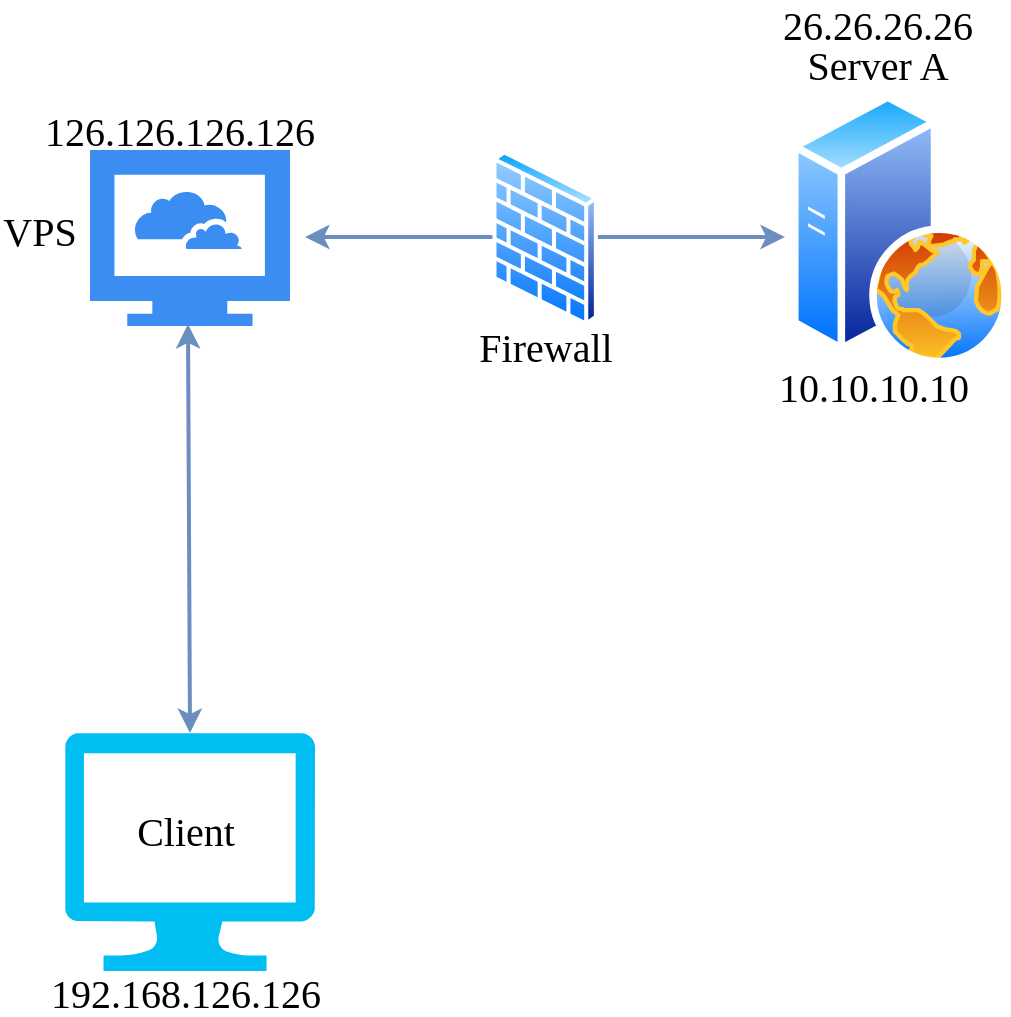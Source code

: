 <mxfile version="10.7.3" type="device"><diagram id="TEwZ-FObEAUTx7nvOKew" name="Page-1"><mxGraphModel dx="821" dy="693" grid="1" gridSize="10" guides="1" tooltips="1" connect="1" arrows="1" fold="1" page="1" pageScale="1" pageWidth="827" pageHeight="1169" math="0" shadow="0"><root><mxCell id="0"/><mxCell id="1" parent="0"/><mxCell id="QC2LH57bPvAmTHhZ7o4a-3" value="" style="html=1;aspect=fixed;strokeColor=none;shadow=0;align=center;verticalAlign=top;fillColor=#3B8DF1;shape=mxgraph.gcp2.cloud_computer" vertex="1" parent="1"><mxGeometry x="75" y="213" width="100" height="88" as="geometry"/></mxCell><mxCell id="QC2LH57bPvAmTHhZ7o4a-5" value="" style="endArrow=classic;startArrow=classic;html=1;strokeWidth=2;fillColor=#dae8fc;strokeColor=#6c8ebf;shadow=0;comic=0;" edge="1" parent="1"><mxGeometry width="50" height="50" relative="1" as="geometry"><mxPoint x="182.5" y="256.5" as="sourcePoint"/><mxPoint x="422.5" y="256.5" as="targetPoint"/></mxGeometry></mxCell><mxCell id="QC2LH57bPvAmTHhZ7o4a-6" value="" style="aspect=fixed;perimeter=ellipsePerimeter;html=1;align=center;shadow=0;dashed=0;spacingTop=3;image;image=img/lib/active_directory/firewall.svg;imageBackground=none;" vertex="1" parent="1"><mxGeometry x="275.5" y="213" width="54" height="88" as="geometry"/></mxCell><mxCell id="QC2LH57bPvAmTHhZ7o4a-7" value="Firewall" style="text;html=1;strokeColor=none;fillColor=none;align=center;verticalAlign=middle;whiteSpace=wrap;rounded=0;fontFamily=Times New Roman;fontSize=20;" vertex="1" parent="1"><mxGeometry x="282.5" y="301" width="40" height="20" as="geometry"/></mxCell><mxCell id="QC2LH57bPvAmTHhZ7o4a-8" value="10.10.10.10" style="text;html=1;strokeColor=none;fillColor=none;align=center;verticalAlign=middle;whiteSpace=wrap;rounded=0;fontFamily=Times New Roman;fontSize=20;" vertex="1" parent="1"><mxGeometry x="447" y="321" width="40" height="20" as="geometry"/></mxCell><mxCell id="QC2LH57bPvAmTHhZ7o4a-9" value="126.126.126.126" style="text;html=1;strokeColor=none;fillColor=none;align=center;verticalAlign=middle;whiteSpace=wrap;rounded=0;fontFamily=Times New Roman;fontSize=20;" vertex="1" parent="1"><mxGeometry x="100" y="193" width="40" height="20" as="geometry"/></mxCell><mxCell id="QC2LH57bPvAmTHhZ7o4a-10" value="Server A&lt;br&gt;" style="text;html=1;strokeColor=none;fillColor=none;align=center;verticalAlign=middle;whiteSpace=wrap;rounded=0;fontFamily=Times New Roman;fontSize=20;" vertex="1" parent="1"><mxGeometry x="420" y="160" width="98" height="20" as="geometry"/></mxCell><mxCell id="QC2LH57bPvAmTHhZ7o4a-11" value="VPS" style="text;html=1;strokeColor=none;fillColor=none;align=center;verticalAlign=middle;whiteSpace=wrap;rounded=0;fontFamily=Times New Roman;fontSize=20;" vertex="1" parent="1"><mxGeometry x="30" y="242.5" width="40" height="20" as="geometry"/></mxCell><mxCell id="QC2LH57bPvAmTHhZ7o4a-12" value="" style="aspect=fixed;perimeter=ellipsePerimeter;html=1;align=center;shadow=0;dashed=0;spacingTop=3;image;image=img/lib/active_directory/web_server.svg;fillColor=none;fontFamily=Times New Roman;fontSize=20;" vertex="1" parent="1"><mxGeometry x="425.5" y="184" width="109" height="137" as="geometry"/></mxCell><mxCell id="QC2LH57bPvAmTHhZ7o4a-17" value="" style="verticalLabelPosition=bottom;html=1;verticalAlign=top;align=center;strokeColor=none;fillColor=#00BEF2;shape=mxgraph.azure.computer;pointerEvents=1;fontFamily=Times New Roman;fontSize=20;" vertex="1" parent="1"><mxGeometry x="62.5" y="504.5" width="125" height="119" as="geometry"/></mxCell><mxCell id="QC2LH57bPvAmTHhZ7o4a-18" value="192.168.126.126" style="text;html=1;strokeColor=none;fillColor=none;align=center;verticalAlign=middle;whiteSpace=wrap;rounded=0;fontFamily=Times New Roman;fontSize=20;" vertex="1" parent="1"><mxGeometry x="102.5" y="623.5" width="40" height="20" as="geometry"/></mxCell><mxCell id="QC2LH57bPvAmTHhZ7o4a-19" value="Client&lt;br&gt;" style="text;html=1;strokeColor=none;fillColor=none;align=center;verticalAlign=middle;whiteSpace=wrap;rounded=0;fontFamily=Times New Roman;fontSize=20;" vertex="1" parent="1"><mxGeometry x="102.5" y="543" width="40" height="20" as="geometry"/></mxCell><mxCell id="QC2LH57bPvAmTHhZ7o4a-20" value="" style="endArrow=classic;startArrow=classic;html=1;shadow=0;strokeWidth=2;fontFamily=Times New Roman;fontSize=20;fillColor=#dae8fc;strokeColor=#6c8ebf;exitX=0.5;exitY=0;exitDx=0;exitDy=0;exitPerimeter=0;entryX=0.49;entryY=0.989;entryDx=0;entryDy=0;entryPerimeter=0;" edge="1" parent="1" source="QC2LH57bPvAmTHhZ7o4a-17" target="QC2LH57bPvAmTHhZ7o4a-3"><mxGeometry width="50" height="50" relative="1" as="geometry"><mxPoint x="124" y="488" as="sourcePoint"/><mxPoint x="124" y="318" as="targetPoint"/></mxGeometry></mxCell><mxCell id="QC2LH57bPvAmTHhZ7o4a-21" value="26.26.26.26" style="text;html=1;strokeColor=none;fillColor=none;align=center;verticalAlign=middle;whiteSpace=wrap;rounded=0;fontFamily=Times New Roman;fontSize=20;" vertex="1" parent="1"><mxGeometry x="449" y="140" width="40" height="20" as="geometry"/></mxCell></root></mxGraphModel></diagram></mxfile>